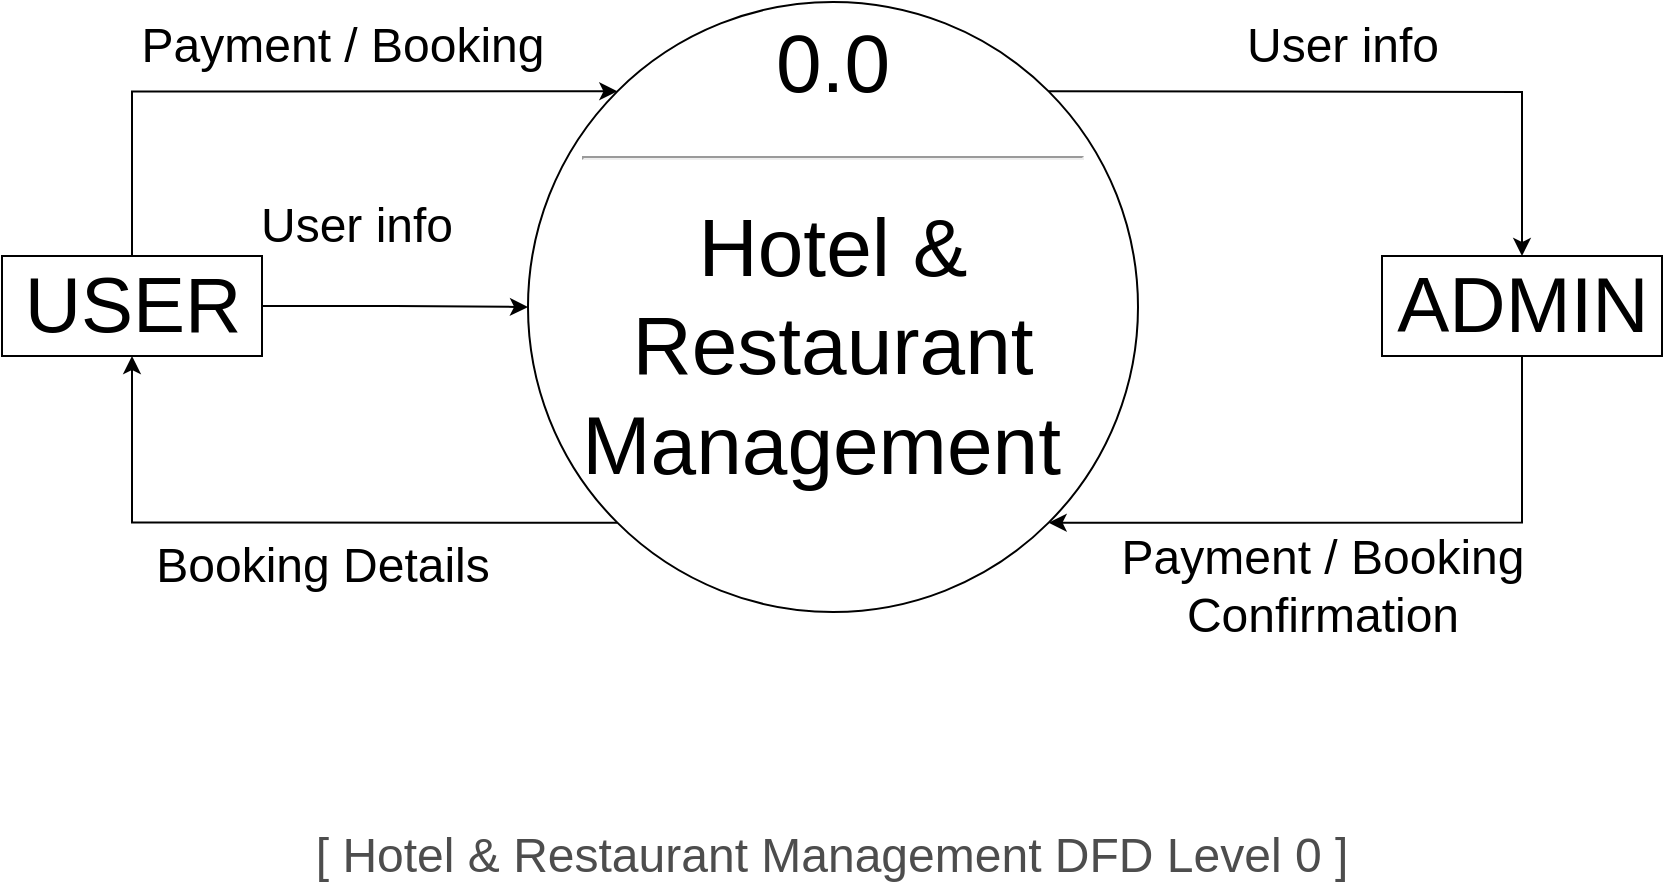 <mxfile version="20.3.0" type="device"><diagram id="PHirUSyw5cjsy5NhNktj" name="Page-1"><mxGraphModel dx="1038" dy="641" grid="1" gridSize="10" guides="1" tooltips="1" connect="1" arrows="1" fold="1" page="1" pageScale="1" pageWidth="850" pageHeight="1100" math="0" shadow="0"><root><mxCell id="0"/><mxCell id="1" parent="0"/><mxCell id="BUEGRQlW76a2SvPKiNRv-6" value="Payment / Booking" style="edgeStyle=orthogonalEdgeStyle;rounded=0;orthogonalLoop=1;jettySize=auto;html=1;exitX=0.5;exitY=0;exitDx=0;exitDy=0;entryX=0;entryY=0;entryDx=0;entryDy=0;fontSize=24;" edge="1" parent="1" source="BUEGRQlW76a2SvPKiNRv-1" target="BUEGRQlW76a2SvPKiNRv-3"><mxGeometry x="0.153" y="23" relative="1" as="geometry"><Array as="points"><mxPoint x="75" y="443"/></Array><mxPoint as="offset"/></mxGeometry></mxCell><mxCell id="BUEGRQlW76a2SvPKiNRv-8" value="User info" style="edgeStyle=orthogonalEdgeStyle;rounded=0;orthogonalLoop=1;jettySize=auto;html=1;exitX=1;exitY=0.5;exitDx=0;exitDy=0;entryX=0;entryY=0.5;entryDx=0;entryDy=0;fontSize=24;" edge="1" parent="1" source="BUEGRQlW76a2SvPKiNRv-1" target="BUEGRQlW76a2SvPKiNRv-3"><mxGeometry x="-0.004" y="-20" relative="1" as="geometry"><mxPoint y="-40" as="offset"/></mxGeometry></mxCell><mxCell id="BUEGRQlW76a2SvPKiNRv-1" value="&lt;font style=&quot;font-size: 39px;&quot;&gt;USER&lt;/font&gt;" style="html=1;dashed=0;whitespace=wrap;fontSize=39;" vertex="1" parent="1"><mxGeometry x="10" y="525" width="130" height="50" as="geometry"/></mxCell><mxCell id="BUEGRQlW76a2SvPKiNRv-11" value="Payment / Booking&lt;br style=&quot;font-size: 24px;&quot;&gt;Confirmation" style="edgeStyle=orthogonalEdgeStyle;rounded=0;orthogonalLoop=1;jettySize=auto;html=1;exitX=0.5;exitY=1;exitDx=0;exitDy=0;entryX=1;entryY=1;entryDx=0;entryDy=0;fontSize=24;" edge="1" parent="1" source="BUEGRQlW76a2SvPKiNRv-2" target="BUEGRQlW76a2SvPKiNRv-3"><mxGeometry x="0.146" y="32" relative="1" as="geometry"><mxPoint as="offset"/></mxGeometry></mxCell><mxCell id="BUEGRQlW76a2SvPKiNRv-2" value="&lt;font style=&quot;font-size: 39px;&quot;&gt;ADMIN&lt;/font&gt;" style="html=1;dashed=0;whitespace=wrap;fontSize=39;" vertex="1" parent="1"><mxGeometry x="700" y="525" width="140" height="50" as="geometry"/></mxCell><mxCell id="BUEGRQlW76a2SvPKiNRv-9" value="Booking Details" style="edgeStyle=orthogonalEdgeStyle;rounded=0;orthogonalLoop=1;jettySize=auto;html=1;exitX=0;exitY=1;exitDx=0;exitDy=0;entryX=0.5;entryY=1;entryDx=0;entryDy=0;fontSize=24;" edge="1" parent="1" source="BUEGRQlW76a2SvPKiNRv-3" target="BUEGRQlW76a2SvPKiNRv-1"><mxGeometry x="-0.094" y="22" relative="1" as="geometry"><mxPoint as="offset"/></mxGeometry></mxCell><mxCell id="BUEGRQlW76a2SvPKiNRv-10" value="User info" style="edgeStyle=orthogonalEdgeStyle;rounded=0;orthogonalLoop=1;jettySize=auto;html=1;exitX=1;exitY=0;exitDx=0;exitDy=0;entryX=0.5;entryY=0;entryDx=0;entryDy=0;fontSize=24;" edge="1" parent="1" source="BUEGRQlW76a2SvPKiNRv-3" target="BUEGRQlW76a2SvPKiNRv-2"><mxGeometry x="-0.08" y="23" relative="1" as="geometry"><Array as="points"><mxPoint x="639" y="443"/><mxPoint x="770" y="443"/></Array><mxPoint as="offset"/></mxGeometry></mxCell><mxCell id="BUEGRQlW76a2SvPKiNRv-3" value="&lt;font style=&quot;font-size: 41px;&quot;&gt;0.0&lt;/font&gt;&lt;hr style=&quot;font-size: 41px;&quot;&gt;&lt;font style=&quot;font-size: 41px;&quot;&gt;Hotel &amp;amp;&lt;br&gt;Restaurant&lt;br&gt;Management&amp;nbsp;&lt;/font&gt;" style="shape=ellipse;html=1;dashed=0;whitespace=wrap;aspect=fixed;perimeter=ellipsePerimeter;fontSize=39;verticalAlign=top;whiteSpace=wrap;strokeWidth=1;" vertex="1" parent="1"><mxGeometry x="273" y="398" width="305" height="305" as="geometry"/></mxCell><mxCell id="BUEGRQlW76a2SvPKiNRv-12" value="[ Hotel &amp;amp; Restaurant Management DFD Level 0 ]" style="text;html=1;strokeColor=none;fillColor=none;align=center;verticalAlign=middle;whiteSpace=wrap;rounded=0;fontSize=24;fontColor=#4D4D4D;" vertex="1" parent="1"><mxGeometry x="110" y="810" width="630" height="30" as="geometry"/></mxCell></root></mxGraphModel></diagram></mxfile>